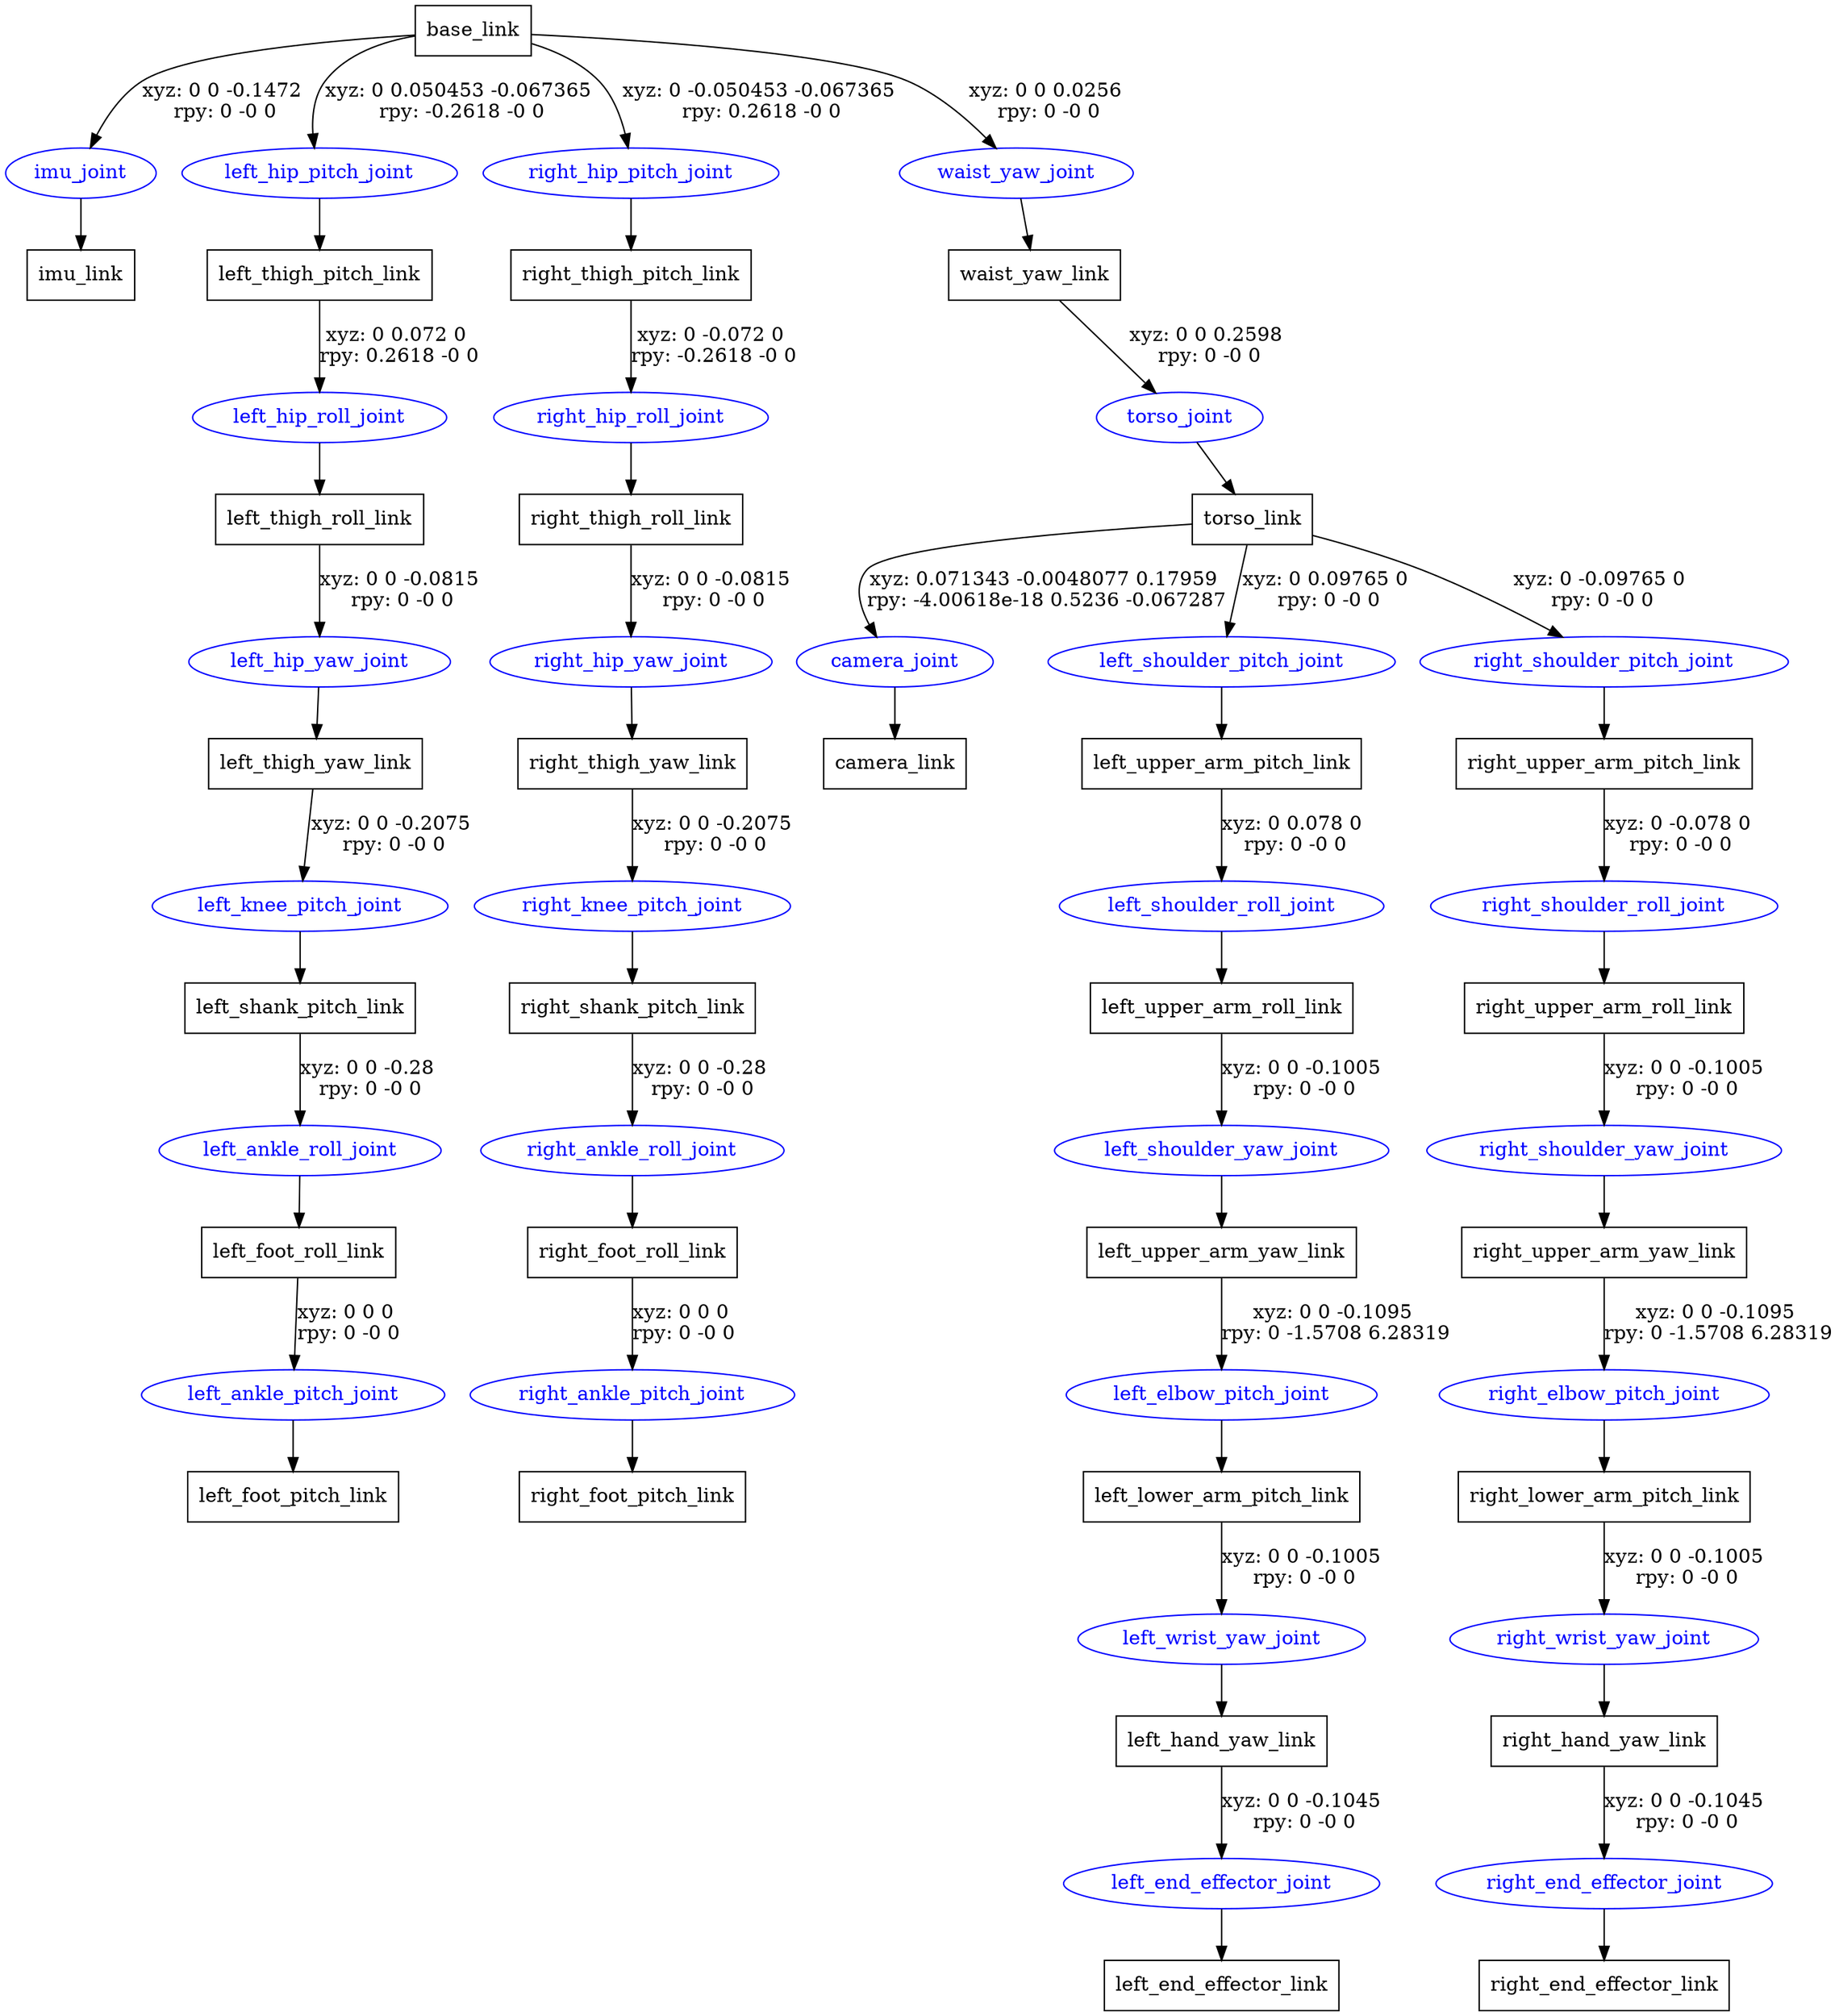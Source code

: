 digraph G {
node [shape=box];
"base_link" [label="base_link"];
"imu_link" [label="imu_link"];
"left_thigh_pitch_link" [label="left_thigh_pitch_link"];
"left_thigh_roll_link" [label="left_thigh_roll_link"];
"left_thigh_yaw_link" [label="left_thigh_yaw_link"];
"left_shank_pitch_link" [label="left_shank_pitch_link"];
"left_foot_roll_link" [label="left_foot_roll_link"];
"left_foot_pitch_link" [label="left_foot_pitch_link"];
"right_thigh_pitch_link" [label="right_thigh_pitch_link"];
"right_thigh_roll_link" [label="right_thigh_roll_link"];
"right_thigh_yaw_link" [label="right_thigh_yaw_link"];
"right_shank_pitch_link" [label="right_shank_pitch_link"];
"right_foot_roll_link" [label="right_foot_roll_link"];
"right_foot_pitch_link" [label="right_foot_pitch_link"];
"waist_yaw_link" [label="waist_yaw_link"];
"torso_link" [label="torso_link"];
"camera_link" [label="camera_link"];
"left_upper_arm_pitch_link" [label="left_upper_arm_pitch_link"];
"left_upper_arm_roll_link" [label="left_upper_arm_roll_link"];
"left_upper_arm_yaw_link" [label="left_upper_arm_yaw_link"];
"left_lower_arm_pitch_link" [label="left_lower_arm_pitch_link"];
"left_hand_yaw_link" [label="left_hand_yaw_link"];
"left_end_effector_link" [label="left_end_effector_link"];
"right_upper_arm_pitch_link" [label="right_upper_arm_pitch_link"];
"right_upper_arm_roll_link" [label="right_upper_arm_roll_link"];
"right_upper_arm_yaw_link" [label="right_upper_arm_yaw_link"];
"right_lower_arm_pitch_link" [label="right_lower_arm_pitch_link"];
"right_hand_yaw_link" [label="right_hand_yaw_link"];
"right_end_effector_link" [label="right_end_effector_link"];
node [shape=ellipse, color=blue, fontcolor=blue];
"base_link" -> "imu_joint" [label="xyz: 0 0 -0.1472 \nrpy: 0 -0 0"]
"imu_joint" -> "imu_link"
"base_link" -> "left_hip_pitch_joint" [label="xyz: 0 0.050453 -0.067365 \nrpy: -0.2618 -0 0"]
"left_hip_pitch_joint" -> "left_thigh_pitch_link"
"left_thigh_pitch_link" -> "left_hip_roll_joint" [label="xyz: 0 0.072 0 \nrpy: 0.2618 -0 0"]
"left_hip_roll_joint" -> "left_thigh_roll_link"
"left_thigh_roll_link" -> "left_hip_yaw_joint" [label="xyz: 0 0 -0.0815 \nrpy: 0 -0 0"]
"left_hip_yaw_joint" -> "left_thigh_yaw_link"
"left_thigh_yaw_link" -> "left_knee_pitch_joint" [label="xyz: 0 0 -0.2075 \nrpy: 0 -0 0"]
"left_knee_pitch_joint" -> "left_shank_pitch_link"
"left_shank_pitch_link" -> "left_ankle_roll_joint" [label="xyz: 0 0 -0.28 \nrpy: 0 -0 0"]
"left_ankle_roll_joint" -> "left_foot_roll_link"
"left_foot_roll_link" -> "left_ankle_pitch_joint" [label="xyz: 0 0 0 \nrpy: 0 -0 0"]
"left_ankle_pitch_joint" -> "left_foot_pitch_link"
"base_link" -> "right_hip_pitch_joint" [label="xyz: 0 -0.050453 -0.067365 \nrpy: 0.2618 -0 0"]
"right_hip_pitch_joint" -> "right_thigh_pitch_link"
"right_thigh_pitch_link" -> "right_hip_roll_joint" [label="xyz: 0 -0.072 0 \nrpy: -0.2618 -0 0"]
"right_hip_roll_joint" -> "right_thigh_roll_link"
"right_thigh_roll_link" -> "right_hip_yaw_joint" [label="xyz: 0 0 -0.0815 \nrpy: 0 -0 0"]
"right_hip_yaw_joint" -> "right_thigh_yaw_link"
"right_thigh_yaw_link" -> "right_knee_pitch_joint" [label="xyz: 0 0 -0.2075 \nrpy: 0 -0 0"]
"right_knee_pitch_joint" -> "right_shank_pitch_link"
"right_shank_pitch_link" -> "right_ankle_roll_joint" [label="xyz: 0 0 -0.28 \nrpy: 0 -0 0"]
"right_ankle_roll_joint" -> "right_foot_roll_link"
"right_foot_roll_link" -> "right_ankle_pitch_joint" [label="xyz: 0 0 0 \nrpy: 0 -0 0"]
"right_ankle_pitch_joint" -> "right_foot_pitch_link"
"base_link" -> "waist_yaw_joint" [label="xyz: 0 0 0.0256 \nrpy: 0 -0 0"]
"waist_yaw_joint" -> "waist_yaw_link"
"waist_yaw_link" -> "torso_joint" [label="xyz: 0 0 0.2598 \nrpy: 0 -0 0"]
"torso_joint" -> "torso_link"
"torso_link" -> "camera_joint" [label="xyz: 0.071343 -0.0048077 0.17959 \nrpy: -4.00618e-18 0.5236 -0.067287"]
"camera_joint" -> "camera_link"
"torso_link" -> "left_shoulder_pitch_joint" [label="xyz: 0 0.09765 0 \nrpy: 0 -0 0"]
"left_shoulder_pitch_joint" -> "left_upper_arm_pitch_link"
"left_upper_arm_pitch_link" -> "left_shoulder_roll_joint" [label="xyz: 0 0.078 0 \nrpy: 0 -0 0"]
"left_shoulder_roll_joint" -> "left_upper_arm_roll_link"
"left_upper_arm_roll_link" -> "left_shoulder_yaw_joint" [label="xyz: 0 0 -0.1005 \nrpy: 0 -0 0"]
"left_shoulder_yaw_joint" -> "left_upper_arm_yaw_link"
"left_upper_arm_yaw_link" -> "left_elbow_pitch_joint" [label="xyz: 0 0 -0.1095 \nrpy: 0 -1.5708 6.28319"]
"left_elbow_pitch_joint" -> "left_lower_arm_pitch_link"
"left_lower_arm_pitch_link" -> "left_wrist_yaw_joint" [label="xyz: 0 0 -0.1005 \nrpy: 0 -0 0"]
"left_wrist_yaw_joint" -> "left_hand_yaw_link"
"left_hand_yaw_link" -> "left_end_effector_joint" [label="xyz: 0 0 -0.1045 \nrpy: 0 -0 0"]
"left_end_effector_joint" -> "left_end_effector_link"
"torso_link" -> "right_shoulder_pitch_joint" [label="xyz: 0 -0.09765 0 \nrpy: 0 -0 0"]
"right_shoulder_pitch_joint" -> "right_upper_arm_pitch_link"
"right_upper_arm_pitch_link" -> "right_shoulder_roll_joint" [label="xyz: 0 -0.078 0 \nrpy: 0 -0 0"]
"right_shoulder_roll_joint" -> "right_upper_arm_roll_link"
"right_upper_arm_roll_link" -> "right_shoulder_yaw_joint" [label="xyz: 0 0 -0.1005 \nrpy: 0 -0 0"]
"right_shoulder_yaw_joint" -> "right_upper_arm_yaw_link"
"right_upper_arm_yaw_link" -> "right_elbow_pitch_joint" [label="xyz: 0 0 -0.1095 \nrpy: 0 -1.5708 6.28319"]
"right_elbow_pitch_joint" -> "right_lower_arm_pitch_link"
"right_lower_arm_pitch_link" -> "right_wrist_yaw_joint" [label="xyz: 0 0 -0.1005 \nrpy: 0 -0 0"]
"right_wrist_yaw_joint" -> "right_hand_yaw_link"
"right_hand_yaw_link" -> "right_end_effector_joint" [label="xyz: 0 0 -0.1045 \nrpy: 0 -0 0"]
"right_end_effector_joint" -> "right_end_effector_link"
}
